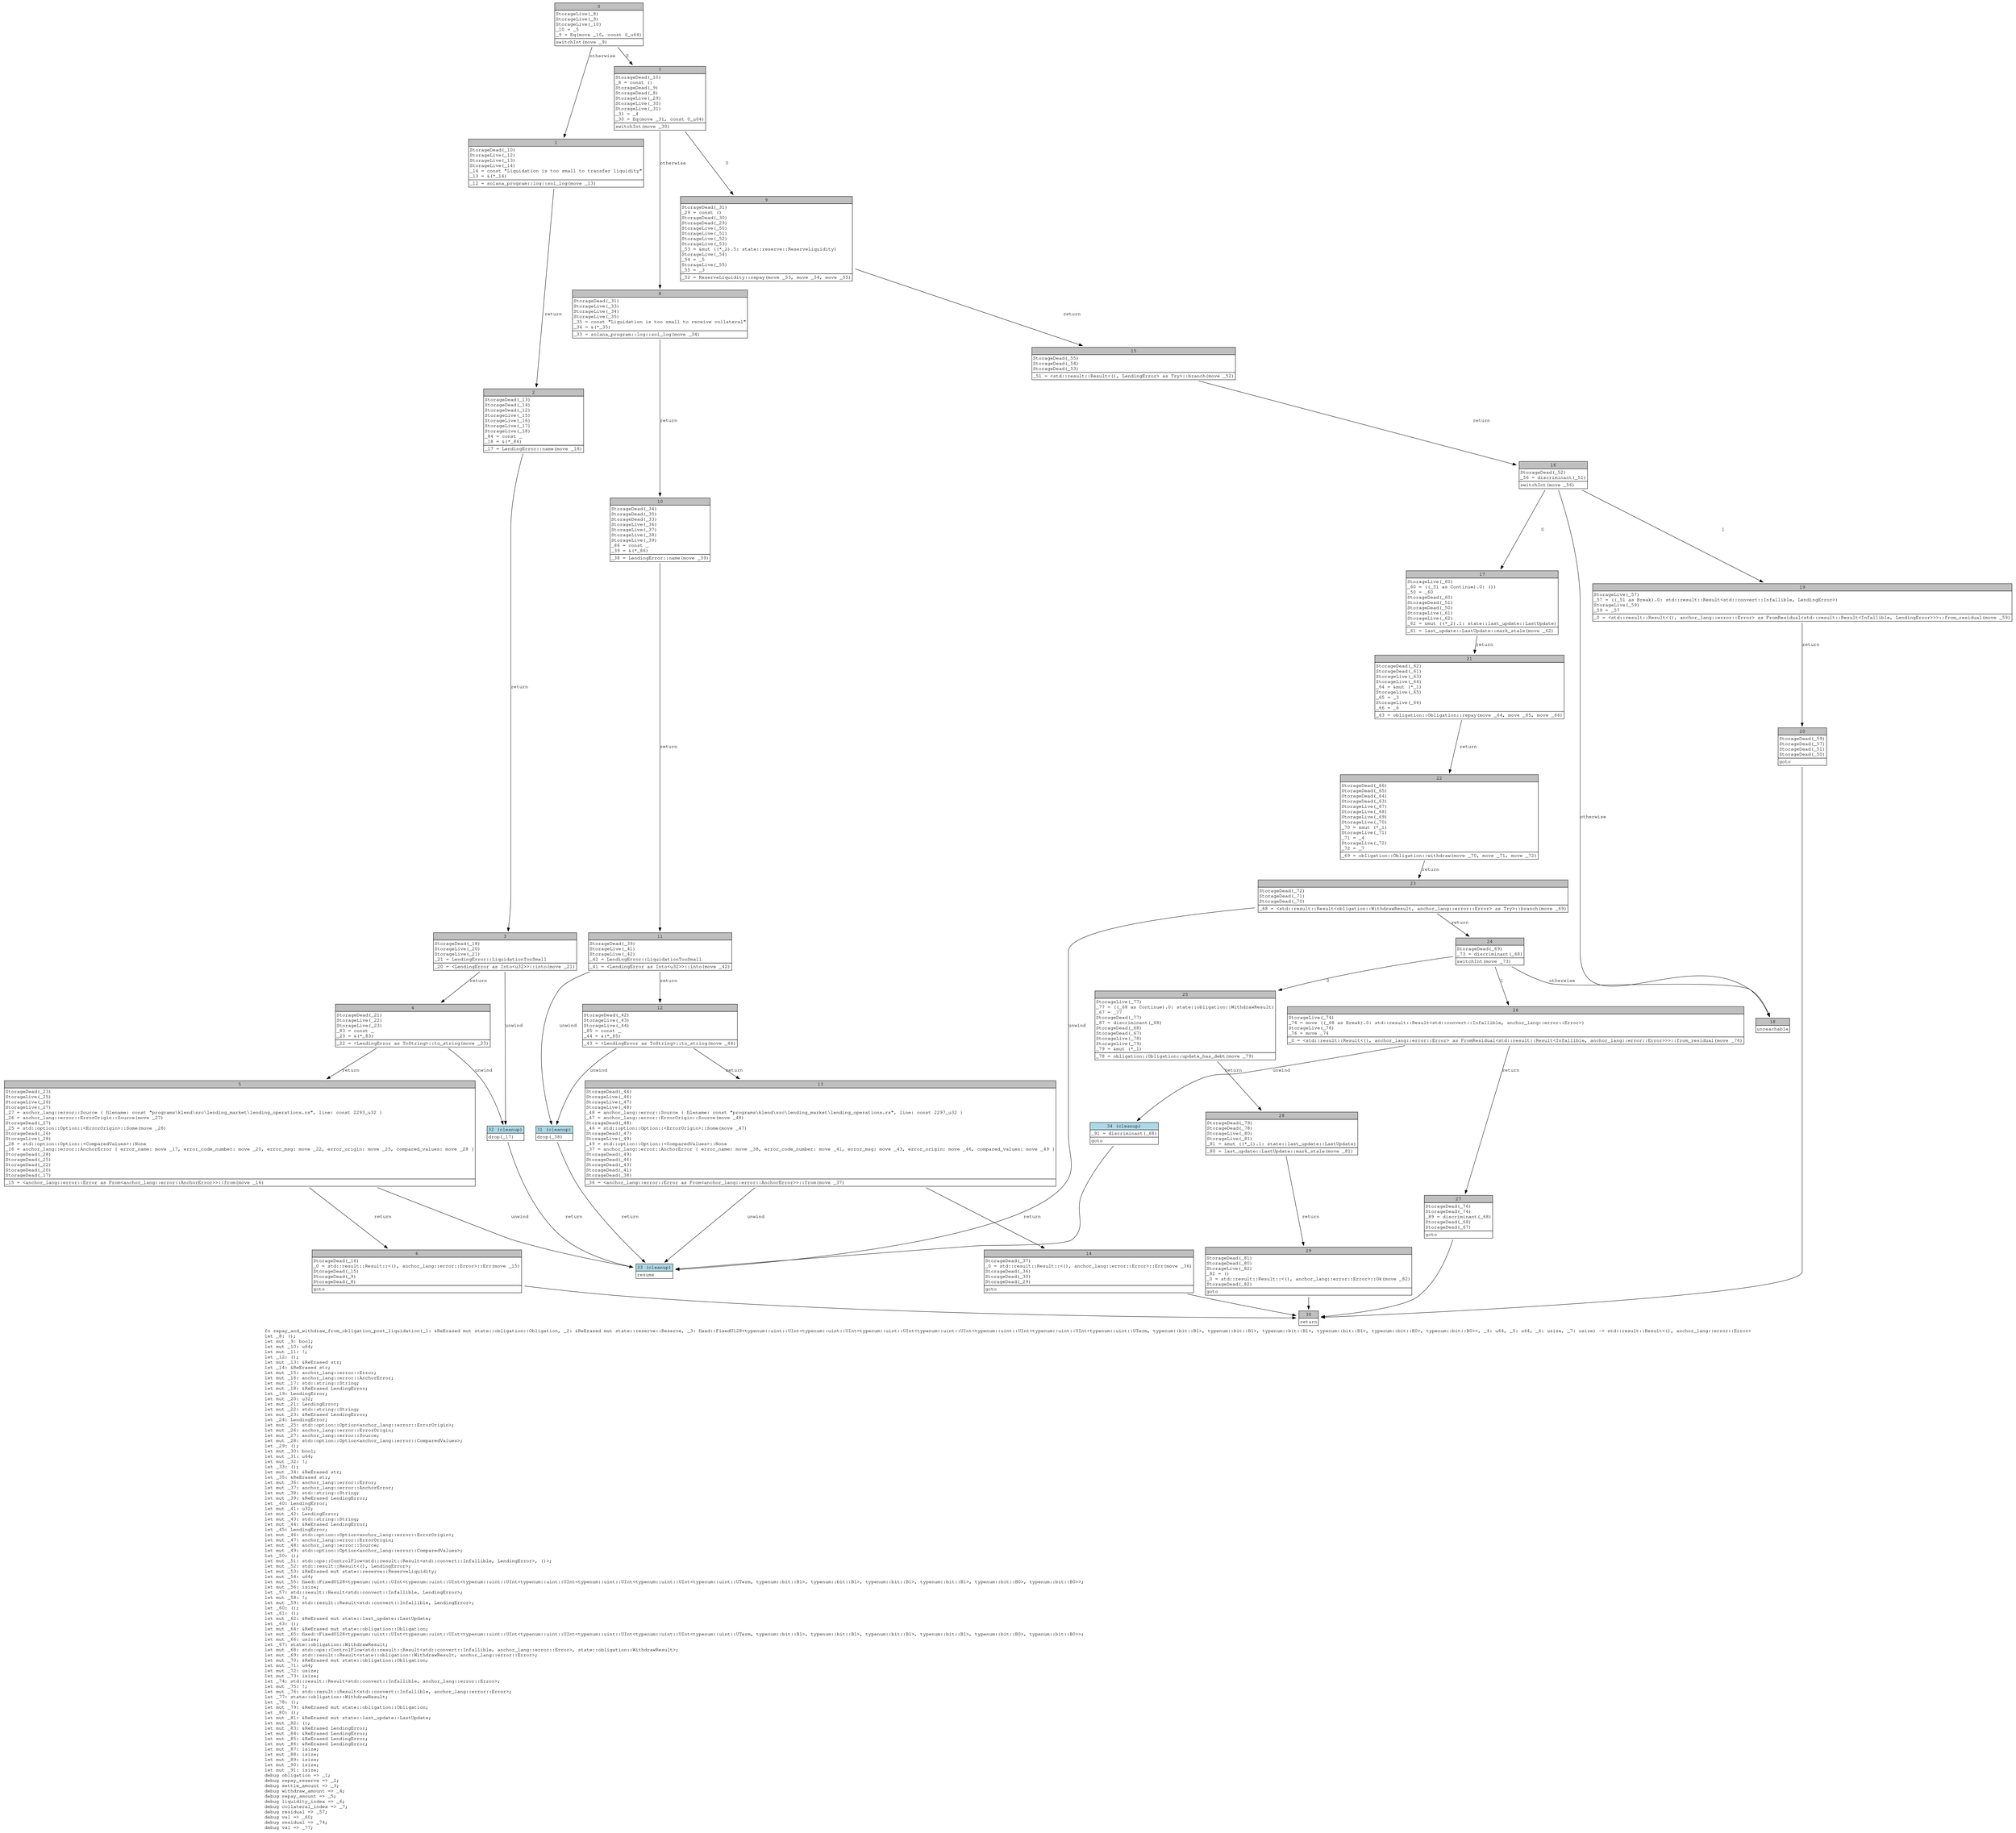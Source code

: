 digraph Mir_0_1354 {
    graph [fontname="Courier, monospace"];
    node [fontname="Courier, monospace"];
    edge [fontname="Courier, monospace"];
    label=<fn repay_and_withdraw_from_obligation_post_liquidation(_1: &amp;ReErased mut state::obligation::Obligation, _2: &amp;ReErased mut state::reserve::Reserve, _3: fixed::FixedU128&lt;typenum::uint::UInt&lt;typenum::uint::UInt&lt;typenum::uint::UInt&lt;typenum::uint::UInt&lt;typenum::uint::UInt&lt;typenum::uint::UInt&lt;typenum::uint::UTerm, typenum::bit::B1&gt;, typenum::bit::B1&gt;, typenum::bit::B1&gt;, typenum::bit::B1&gt;, typenum::bit::B0&gt;, typenum::bit::B0&gt;&gt;, _4: u64, _5: u64, _6: usize, _7: usize) -&gt; std::result::Result&lt;(), anchor_lang::error::Error&gt;<br align="left"/>let _8: ();<br align="left"/>let mut _9: bool;<br align="left"/>let mut _10: u64;<br align="left"/>let mut _11: !;<br align="left"/>let _12: ();<br align="left"/>let mut _13: &amp;ReErased str;<br align="left"/>let _14: &amp;ReErased str;<br align="left"/>let mut _15: anchor_lang::error::Error;<br align="left"/>let mut _16: anchor_lang::error::AnchorError;<br align="left"/>let mut _17: std::string::String;<br align="left"/>let mut _18: &amp;ReErased LendingError;<br align="left"/>let _19: LendingError;<br align="left"/>let mut _20: u32;<br align="left"/>let mut _21: LendingError;<br align="left"/>let mut _22: std::string::String;<br align="left"/>let mut _23: &amp;ReErased LendingError;<br align="left"/>let _24: LendingError;<br align="left"/>let mut _25: std::option::Option&lt;anchor_lang::error::ErrorOrigin&gt;;<br align="left"/>let mut _26: anchor_lang::error::ErrorOrigin;<br align="left"/>let mut _27: anchor_lang::error::Source;<br align="left"/>let mut _28: std::option::Option&lt;anchor_lang::error::ComparedValues&gt;;<br align="left"/>let _29: ();<br align="left"/>let mut _30: bool;<br align="left"/>let mut _31: u64;<br align="left"/>let mut _32: !;<br align="left"/>let _33: ();<br align="left"/>let mut _34: &amp;ReErased str;<br align="left"/>let _35: &amp;ReErased str;<br align="left"/>let mut _36: anchor_lang::error::Error;<br align="left"/>let mut _37: anchor_lang::error::AnchorError;<br align="left"/>let mut _38: std::string::String;<br align="left"/>let mut _39: &amp;ReErased LendingError;<br align="left"/>let _40: LendingError;<br align="left"/>let mut _41: u32;<br align="left"/>let mut _42: LendingError;<br align="left"/>let mut _43: std::string::String;<br align="left"/>let mut _44: &amp;ReErased LendingError;<br align="left"/>let _45: LendingError;<br align="left"/>let mut _46: std::option::Option&lt;anchor_lang::error::ErrorOrigin&gt;;<br align="left"/>let mut _47: anchor_lang::error::ErrorOrigin;<br align="left"/>let mut _48: anchor_lang::error::Source;<br align="left"/>let mut _49: std::option::Option&lt;anchor_lang::error::ComparedValues&gt;;<br align="left"/>let _50: ();<br align="left"/>let mut _51: std::ops::ControlFlow&lt;std::result::Result&lt;std::convert::Infallible, LendingError&gt;, ()&gt;;<br align="left"/>let mut _52: std::result::Result&lt;(), LendingError&gt;;<br align="left"/>let mut _53: &amp;ReErased mut state::reserve::ReserveLiquidity;<br align="left"/>let mut _54: u64;<br align="left"/>let mut _55: fixed::FixedU128&lt;typenum::uint::UInt&lt;typenum::uint::UInt&lt;typenum::uint::UInt&lt;typenum::uint::UInt&lt;typenum::uint::UInt&lt;typenum::uint::UInt&lt;typenum::uint::UTerm, typenum::bit::B1&gt;, typenum::bit::B1&gt;, typenum::bit::B1&gt;, typenum::bit::B1&gt;, typenum::bit::B0&gt;, typenum::bit::B0&gt;&gt;;<br align="left"/>let mut _56: isize;<br align="left"/>let _57: std::result::Result&lt;std::convert::Infallible, LendingError&gt;;<br align="left"/>let mut _58: !;<br align="left"/>let mut _59: std::result::Result&lt;std::convert::Infallible, LendingError&gt;;<br align="left"/>let _60: ();<br align="left"/>let _61: ();<br align="left"/>let mut _62: &amp;ReErased mut state::last_update::LastUpdate;<br align="left"/>let _63: ();<br align="left"/>let mut _64: &amp;ReErased mut state::obligation::Obligation;<br align="left"/>let mut _65: fixed::FixedU128&lt;typenum::uint::UInt&lt;typenum::uint::UInt&lt;typenum::uint::UInt&lt;typenum::uint::UInt&lt;typenum::uint::UInt&lt;typenum::uint::UInt&lt;typenum::uint::UTerm, typenum::bit::B1&gt;, typenum::bit::B1&gt;, typenum::bit::B1&gt;, typenum::bit::B1&gt;, typenum::bit::B0&gt;, typenum::bit::B0&gt;&gt;;<br align="left"/>let mut _66: usize;<br align="left"/>let _67: state::obligation::WithdrawResult;<br align="left"/>let mut _68: std::ops::ControlFlow&lt;std::result::Result&lt;std::convert::Infallible, anchor_lang::error::Error&gt;, state::obligation::WithdrawResult&gt;;<br align="left"/>let mut _69: std::result::Result&lt;state::obligation::WithdrawResult, anchor_lang::error::Error&gt;;<br align="left"/>let mut _70: &amp;ReErased mut state::obligation::Obligation;<br align="left"/>let mut _71: u64;<br align="left"/>let mut _72: usize;<br align="left"/>let mut _73: isize;<br align="left"/>let _74: std::result::Result&lt;std::convert::Infallible, anchor_lang::error::Error&gt;;<br align="left"/>let mut _75: !;<br align="left"/>let mut _76: std::result::Result&lt;std::convert::Infallible, anchor_lang::error::Error&gt;;<br align="left"/>let _77: state::obligation::WithdrawResult;<br align="left"/>let _78: ();<br align="left"/>let mut _79: &amp;ReErased mut state::obligation::Obligation;<br align="left"/>let _80: ();<br align="left"/>let mut _81: &amp;ReErased mut state::last_update::LastUpdate;<br align="left"/>let mut _82: ();<br align="left"/>let mut _83: &amp;ReErased LendingError;<br align="left"/>let mut _84: &amp;ReErased LendingError;<br align="left"/>let mut _85: &amp;ReErased LendingError;<br align="left"/>let mut _86: &amp;ReErased LendingError;<br align="left"/>let mut _87: isize;<br align="left"/>let mut _88: isize;<br align="left"/>let mut _89: isize;<br align="left"/>let mut _90: isize;<br align="left"/>let mut _91: isize;<br align="left"/>debug obligation =&gt; _1;<br align="left"/>debug repay_reserve =&gt; _2;<br align="left"/>debug settle_amount =&gt; _3;<br align="left"/>debug withdraw_amount =&gt; _4;<br align="left"/>debug repay_amount =&gt; _5;<br align="left"/>debug liquidity_index =&gt; _6;<br align="left"/>debug collateral_index =&gt; _7;<br align="left"/>debug residual =&gt; _57;<br align="left"/>debug val =&gt; _60;<br align="left"/>debug residual =&gt; _74;<br align="left"/>debug val =&gt; _77;<br align="left"/>>;
    bb0__0_1354 [shape="none", label=<<table border="0" cellborder="1" cellspacing="0"><tr><td bgcolor="gray" align="center" colspan="1">0</td></tr><tr><td align="left" balign="left">StorageLive(_8)<br/>StorageLive(_9)<br/>StorageLive(_10)<br/>_10 = _5<br/>_9 = Eq(move _10, const 0_u64)<br/></td></tr><tr><td align="left">switchInt(move _9)</td></tr></table>>];
    bb1__0_1354 [shape="none", label=<<table border="0" cellborder="1" cellspacing="0"><tr><td bgcolor="gray" align="center" colspan="1">1</td></tr><tr><td align="left" balign="left">StorageDead(_10)<br/>StorageLive(_12)<br/>StorageLive(_13)<br/>StorageLive(_14)<br/>_14 = const &quot;Liquidation is too small to transfer liquidity&quot;<br/>_13 = &amp;(*_14)<br/></td></tr><tr><td align="left">_12 = solana_program::log::sol_log(move _13)</td></tr></table>>];
    bb2__0_1354 [shape="none", label=<<table border="0" cellborder="1" cellspacing="0"><tr><td bgcolor="gray" align="center" colspan="1">2</td></tr><tr><td align="left" balign="left">StorageDead(_13)<br/>StorageDead(_14)<br/>StorageDead(_12)<br/>StorageLive(_15)<br/>StorageLive(_16)<br/>StorageLive(_17)<br/>StorageLive(_18)<br/>_84 = const _<br/>_18 = &amp;(*_84)<br/></td></tr><tr><td align="left">_17 = LendingError::name(move _18)</td></tr></table>>];
    bb3__0_1354 [shape="none", label=<<table border="0" cellborder="1" cellspacing="0"><tr><td bgcolor="gray" align="center" colspan="1">3</td></tr><tr><td align="left" balign="left">StorageDead(_18)<br/>StorageLive(_20)<br/>StorageLive(_21)<br/>_21 = LendingError::LiquidationTooSmall<br/></td></tr><tr><td align="left">_20 = &lt;LendingError as Into&lt;u32&gt;&gt;::into(move _21)</td></tr></table>>];
    bb4__0_1354 [shape="none", label=<<table border="0" cellborder="1" cellspacing="0"><tr><td bgcolor="gray" align="center" colspan="1">4</td></tr><tr><td align="left" balign="left">StorageDead(_21)<br/>StorageLive(_22)<br/>StorageLive(_23)<br/>_83 = const _<br/>_23 = &amp;(*_83)<br/></td></tr><tr><td align="left">_22 = &lt;LendingError as ToString&gt;::to_string(move _23)</td></tr></table>>];
    bb5__0_1354 [shape="none", label=<<table border="0" cellborder="1" cellspacing="0"><tr><td bgcolor="gray" align="center" colspan="1">5</td></tr><tr><td align="left" balign="left">StorageDead(_23)<br/>StorageLive(_25)<br/>StorageLive(_26)<br/>StorageLive(_27)<br/>_27 = anchor_lang::error::Source { filename: const &quot;programs\\klend\\src\\lending_market\\lending_operations.rs&quot;, line: const 2293_u32 }<br/>_26 = anchor_lang::error::ErrorOrigin::Source(move _27)<br/>StorageDead(_27)<br/>_25 = std::option::Option::&lt;ErrorOrigin&gt;::Some(move _26)<br/>StorageDead(_26)<br/>StorageLive(_28)<br/>_28 = std::option::Option::&lt;ComparedValues&gt;::None<br/>_16 = anchor_lang::error::AnchorError { error_name: move _17, error_code_number: move _20, error_msg: move _22, error_origin: move _25, compared_values: move _28 }<br/>StorageDead(_28)<br/>StorageDead(_25)<br/>StorageDead(_22)<br/>StorageDead(_20)<br/>StorageDead(_17)<br/></td></tr><tr><td align="left">_15 = &lt;anchor_lang::error::Error as From&lt;anchor_lang::error::AnchorError&gt;&gt;::from(move _16)</td></tr></table>>];
    bb6__0_1354 [shape="none", label=<<table border="0" cellborder="1" cellspacing="0"><tr><td bgcolor="gray" align="center" colspan="1">6</td></tr><tr><td align="left" balign="left">StorageDead(_16)<br/>_0 = std::result::Result::&lt;(), anchor_lang::error::Error&gt;::Err(move _15)<br/>StorageDead(_15)<br/>StorageDead(_9)<br/>StorageDead(_8)<br/></td></tr><tr><td align="left">goto</td></tr></table>>];
    bb7__0_1354 [shape="none", label=<<table border="0" cellborder="1" cellspacing="0"><tr><td bgcolor="gray" align="center" colspan="1">7</td></tr><tr><td align="left" balign="left">StorageDead(_10)<br/>_8 = const ()<br/>StorageDead(_9)<br/>StorageDead(_8)<br/>StorageLive(_29)<br/>StorageLive(_30)<br/>StorageLive(_31)<br/>_31 = _4<br/>_30 = Eq(move _31, const 0_u64)<br/></td></tr><tr><td align="left">switchInt(move _30)</td></tr></table>>];
    bb8__0_1354 [shape="none", label=<<table border="0" cellborder="1" cellspacing="0"><tr><td bgcolor="gray" align="center" colspan="1">8</td></tr><tr><td align="left" balign="left">StorageDead(_31)<br/>StorageLive(_33)<br/>StorageLive(_34)<br/>StorageLive(_35)<br/>_35 = const &quot;Liquidation is too small to receive collateral&quot;<br/>_34 = &amp;(*_35)<br/></td></tr><tr><td align="left">_33 = solana_program::log::sol_log(move _34)</td></tr></table>>];
    bb9__0_1354 [shape="none", label=<<table border="0" cellborder="1" cellspacing="0"><tr><td bgcolor="gray" align="center" colspan="1">9</td></tr><tr><td align="left" balign="left">StorageDead(_31)<br/>_29 = const ()<br/>StorageDead(_30)<br/>StorageDead(_29)<br/>StorageLive(_50)<br/>StorageLive(_51)<br/>StorageLive(_52)<br/>StorageLive(_53)<br/>_53 = &amp;mut ((*_2).5: state::reserve::ReserveLiquidity)<br/>StorageLive(_54)<br/>_54 = _5<br/>StorageLive(_55)<br/>_55 = _3<br/></td></tr><tr><td align="left">_52 = ReserveLiquidity::repay(move _53, move _54, move _55)</td></tr></table>>];
    bb10__0_1354 [shape="none", label=<<table border="0" cellborder="1" cellspacing="0"><tr><td bgcolor="gray" align="center" colspan="1">10</td></tr><tr><td align="left" balign="left">StorageDead(_34)<br/>StorageDead(_35)<br/>StorageDead(_33)<br/>StorageLive(_36)<br/>StorageLive(_37)<br/>StorageLive(_38)<br/>StorageLive(_39)<br/>_86 = const _<br/>_39 = &amp;(*_86)<br/></td></tr><tr><td align="left">_38 = LendingError::name(move _39)</td></tr></table>>];
    bb11__0_1354 [shape="none", label=<<table border="0" cellborder="1" cellspacing="0"><tr><td bgcolor="gray" align="center" colspan="1">11</td></tr><tr><td align="left" balign="left">StorageDead(_39)<br/>StorageLive(_41)<br/>StorageLive(_42)<br/>_42 = LendingError::LiquidationTooSmall<br/></td></tr><tr><td align="left">_41 = &lt;LendingError as Into&lt;u32&gt;&gt;::into(move _42)</td></tr></table>>];
    bb12__0_1354 [shape="none", label=<<table border="0" cellborder="1" cellspacing="0"><tr><td bgcolor="gray" align="center" colspan="1">12</td></tr><tr><td align="left" balign="left">StorageDead(_42)<br/>StorageLive(_43)<br/>StorageLive(_44)<br/>_85 = const _<br/>_44 = &amp;(*_85)<br/></td></tr><tr><td align="left">_43 = &lt;LendingError as ToString&gt;::to_string(move _44)</td></tr></table>>];
    bb13__0_1354 [shape="none", label=<<table border="0" cellborder="1" cellspacing="0"><tr><td bgcolor="gray" align="center" colspan="1">13</td></tr><tr><td align="left" balign="left">StorageDead(_44)<br/>StorageLive(_46)<br/>StorageLive(_47)<br/>StorageLive(_48)<br/>_48 = anchor_lang::error::Source { filename: const &quot;programs\\klend\\src\\lending_market\\lending_operations.rs&quot;, line: const 2297_u32 }<br/>_47 = anchor_lang::error::ErrorOrigin::Source(move _48)<br/>StorageDead(_48)<br/>_46 = std::option::Option::&lt;ErrorOrigin&gt;::Some(move _47)<br/>StorageDead(_47)<br/>StorageLive(_49)<br/>_49 = std::option::Option::&lt;ComparedValues&gt;::None<br/>_37 = anchor_lang::error::AnchorError { error_name: move _38, error_code_number: move _41, error_msg: move _43, error_origin: move _46, compared_values: move _49 }<br/>StorageDead(_49)<br/>StorageDead(_46)<br/>StorageDead(_43)<br/>StorageDead(_41)<br/>StorageDead(_38)<br/></td></tr><tr><td align="left">_36 = &lt;anchor_lang::error::Error as From&lt;anchor_lang::error::AnchorError&gt;&gt;::from(move _37)</td></tr></table>>];
    bb14__0_1354 [shape="none", label=<<table border="0" cellborder="1" cellspacing="0"><tr><td bgcolor="gray" align="center" colspan="1">14</td></tr><tr><td align="left" balign="left">StorageDead(_37)<br/>_0 = std::result::Result::&lt;(), anchor_lang::error::Error&gt;::Err(move _36)<br/>StorageDead(_36)<br/>StorageDead(_30)<br/>StorageDead(_29)<br/></td></tr><tr><td align="left">goto</td></tr></table>>];
    bb15__0_1354 [shape="none", label=<<table border="0" cellborder="1" cellspacing="0"><tr><td bgcolor="gray" align="center" colspan="1">15</td></tr><tr><td align="left" balign="left">StorageDead(_55)<br/>StorageDead(_54)<br/>StorageDead(_53)<br/></td></tr><tr><td align="left">_51 = &lt;std::result::Result&lt;(), LendingError&gt; as Try&gt;::branch(move _52)</td></tr></table>>];
    bb16__0_1354 [shape="none", label=<<table border="0" cellborder="1" cellspacing="0"><tr><td bgcolor="gray" align="center" colspan="1">16</td></tr><tr><td align="left" balign="left">StorageDead(_52)<br/>_56 = discriminant(_51)<br/></td></tr><tr><td align="left">switchInt(move _56)</td></tr></table>>];
    bb17__0_1354 [shape="none", label=<<table border="0" cellborder="1" cellspacing="0"><tr><td bgcolor="gray" align="center" colspan="1">17</td></tr><tr><td align="left" balign="left">StorageLive(_60)<br/>_60 = ((_51 as Continue).0: ())<br/>_50 = _60<br/>StorageDead(_60)<br/>StorageDead(_51)<br/>StorageDead(_50)<br/>StorageLive(_61)<br/>StorageLive(_62)<br/>_62 = &amp;mut ((*_2).1: state::last_update::LastUpdate)<br/></td></tr><tr><td align="left">_61 = last_update::LastUpdate::mark_stale(move _62)</td></tr></table>>];
    bb18__0_1354 [shape="none", label=<<table border="0" cellborder="1" cellspacing="0"><tr><td bgcolor="gray" align="center" colspan="1">18</td></tr><tr><td align="left">unreachable</td></tr></table>>];
    bb19__0_1354 [shape="none", label=<<table border="0" cellborder="1" cellspacing="0"><tr><td bgcolor="gray" align="center" colspan="1">19</td></tr><tr><td align="left" balign="left">StorageLive(_57)<br/>_57 = ((_51 as Break).0: std::result::Result&lt;std::convert::Infallible, LendingError&gt;)<br/>StorageLive(_59)<br/>_59 = _57<br/></td></tr><tr><td align="left">_0 = &lt;std::result::Result&lt;(), anchor_lang::error::Error&gt; as FromResidual&lt;std::result::Result&lt;Infallible, LendingError&gt;&gt;&gt;::from_residual(move _59)</td></tr></table>>];
    bb20__0_1354 [shape="none", label=<<table border="0" cellborder="1" cellspacing="0"><tr><td bgcolor="gray" align="center" colspan="1">20</td></tr><tr><td align="left" balign="left">StorageDead(_59)<br/>StorageDead(_57)<br/>StorageDead(_51)<br/>StorageDead(_50)<br/></td></tr><tr><td align="left">goto</td></tr></table>>];
    bb21__0_1354 [shape="none", label=<<table border="0" cellborder="1" cellspacing="0"><tr><td bgcolor="gray" align="center" colspan="1">21</td></tr><tr><td align="left" balign="left">StorageDead(_62)<br/>StorageDead(_61)<br/>StorageLive(_63)<br/>StorageLive(_64)<br/>_64 = &amp;mut (*_1)<br/>StorageLive(_65)<br/>_65 = _3<br/>StorageLive(_66)<br/>_66 = _6<br/></td></tr><tr><td align="left">_63 = obligation::Obligation::repay(move _64, move _65, move _66)</td></tr></table>>];
    bb22__0_1354 [shape="none", label=<<table border="0" cellborder="1" cellspacing="0"><tr><td bgcolor="gray" align="center" colspan="1">22</td></tr><tr><td align="left" balign="left">StorageDead(_66)<br/>StorageDead(_65)<br/>StorageDead(_64)<br/>StorageDead(_63)<br/>StorageLive(_67)<br/>StorageLive(_68)<br/>StorageLive(_69)<br/>StorageLive(_70)<br/>_70 = &amp;mut (*_1)<br/>StorageLive(_71)<br/>_71 = _4<br/>StorageLive(_72)<br/>_72 = _7<br/></td></tr><tr><td align="left">_69 = obligation::Obligation::withdraw(move _70, move _71, move _72)</td></tr></table>>];
    bb23__0_1354 [shape="none", label=<<table border="0" cellborder="1" cellspacing="0"><tr><td bgcolor="gray" align="center" colspan="1">23</td></tr><tr><td align="left" balign="left">StorageDead(_72)<br/>StorageDead(_71)<br/>StorageDead(_70)<br/></td></tr><tr><td align="left">_68 = &lt;std::result::Result&lt;obligation::WithdrawResult, anchor_lang::error::Error&gt; as Try&gt;::branch(move _69)</td></tr></table>>];
    bb24__0_1354 [shape="none", label=<<table border="0" cellborder="1" cellspacing="0"><tr><td bgcolor="gray" align="center" colspan="1">24</td></tr><tr><td align="left" balign="left">StorageDead(_69)<br/>_73 = discriminant(_68)<br/></td></tr><tr><td align="left">switchInt(move _73)</td></tr></table>>];
    bb25__0_1354 [shape="none", label=<<table border="0" cellborder="1" cellspacing="0"><tr><td bgcolor="gray" align="center" colspan="1">25</td></tr><tr><td align="left" balign="left">StorageLive(_77)<br/>_77 = ((_68 as Continue).0: state::obligation::WithdrawResult)<br/>_67 = _77<br/>StorageDead(_77)<br/>_87 = discriminant(_68)<br/>StorageDead(_68)<br/>StorageDead(_67)<br/>StorageLive(_78)<br/>StorageLive(_79)<br/>_79 = &amp;mut (*_1)<br/></td></tr><tr><td align="left">_78 = obligation::Obligation::update_has_debt(move _79)</td></tr></table>>];
    bb26__0_1354 [shape="none", label=<<table border="0" cellborder="1" cellspacing="0"><tr><td bgcolor="gray" align="center" colspan="1">26</td></tr><tr><td align="left" balign="left">StorageLive(_74)<br/>_74 = move ((_68 as Break).0: std::result::Result&lt;std::convert::Infallible, anchor_lang::error::Error&gt;)<br/>StorageLive(_76)<br/>_76 = move _74<br/></td></tr><tr><td align="left">_0 = &lt;std::result::Result&lt;(), anchor_lang::error::Error&gt; as FromResidual&lt;std::result::Result&lt;Infallible, anchor_lang::error::Error&gt;&gt;&gt;::from_residual(move _76)</td></tr></table>>];
    bb27__0_1354 [shape="none", label=<<table border="0" cellborder="1" cellspacing="0"><tr><td bgcolor="gray" align="center" colspan="1">27</td></tr><tr><td align="left" balign="left">StorageDead(_76)<br/>StorageDead(_74)<br/>_89 = discriminant(_68)<br/>StorageDead(_68)<br/>StorageDead(_67)<br/></td></tr><tr><td align="left">goto</td></tr></table>>];
    bb28__0_1354 [shape="none", label=<<table border="0" cellborder="1" cellspacing="0"><tr><td bgcolor="gray" align="center" colspan="1">28</td></tr><tr><td align="left" balign="left">StorageDead(_79)<br/>StorageDead(_78)<br/>StorageLive(_80)<br/>StorageLive(_81)<br/>_81 = &amp;mut ((*_1).1: state::last_update::LastUpdate)<br/></td></tr><tr><td align="left">_80 = last_update::LastUpdate::mark_stale(move _81)</td></tr></table>>];
    bb29__0_1354 [shape="none", label=<<table border="0" cellborder="1" cellspacing="0"><tr><td bgcolor="gray" align="center" colspan="1">29</td></tr><tr><td align="left" balign="left">StorageDead(_81)<br/>StorageDead(_80)<br/>StorageLive(_82)<br/>_82 = ()<br/>_0 = std::result::Result::&lt;(), anchor_lang::error::Error&gt;::Ok(move _82)<br/>StorageDead(_82)<br/></td></tr><tr><td align="left">goto</td></tr></table>>];
    bb30__0_1354 [shape="none", label=<<table border="0" cellborder="1" cellspacing="0"><tr><td bgcolor="gray" align="center" colspan="1">30</td></tr><tr><td align="left">return</td></tr></table>>];
    bb31__0_1354 [shape="none", label=<<table border="0" cellborder="1" cellspacing="0"><tr><td bgcolor="lightblue" align="center" colspan="1">31 (cleanup)</td></tr><tr><td align="left">drop(_38)</td></tr></table>>];
    bb32__0_1354 [shape="none", label=<<table border="0" cellborder="1" cellspacing="0"><tr><td bgcolor="lightblue" align="center" colspan="1">32 (cleanup)</td></tr><tr><td align="left">drop(_17)</td></tr></table>>];
    bb33__0_1354 [shape="none", label=<<table border="0" cellborder="1" cellspacing="0"><tr><td bgcolor="lightblue" align="center" colspan="1">33 (cleanup)</td></tr><tr><td align="left">resume</td></tr></table>>];
    bb34__0_1354 [shape="none", label=<<table border="0" cellborder="1" cellspacing="0"><tr><td bgcolor="lightblue" align="center" colspan="1">34 (cleanup)</td></tr><tr><td align="left" balign="left">_91 = discriminant(_68)<br/></td></tr><tr><td align="left">goto</td></tr></table>>];
    bb0__0_1354 -> bb7__0_1354 [label="0"];
    bb0__0_1354 -> bb1__0_1354 [label="otherwise"];
    bb1__0_1354 -> bb2__0_1354 [label="return"];
    bb2__0_1354 -> bb3__0_1354 [label="return"];
    bb3__0_1354 -> bb4__0_1354 [label="return"];
    bb3__0_1354 -> bb32__0_1354 [label="unwind"];
    bb4__0_1354 -> bb5__0_1354 [label="return"];
    bb4__0_1354 -> bb32__0_1354 [label="unwind"];
    bb5__0_1354 -> bb6__0_1354 [label="return"];
    bb5__0_1354 -> bb33__0_1354 [label="unwind"];
    bb6__0_1354 -> bb30__0_1354 [label=""];
    bb7__0_1354 -> bb9__0_1354 [label="0"];
    bb7__0_1354 -> bb8__0_1354 [label="otherwise"];
    bb8__0_1354 -> bb10__0_1354 [label="return"];
    bb9__0_1354 -> bb15__0_1354 [label="return"];
    bb10__0_1354 -> bb11__0_1354 [label="return"];
    bb11__0_1354 -> bb12__0_1354 [label="return"];
    bb11__0_1354 -> bb31__0_1354 [label="unwind"];
    bb12__0_1354 -> bb13__0_1354 [label="return"];
    bb12__0_1354 -> bb31__0_1354 [label="unwind"];
    bb13__0_1354 -> bb14__0_1354 [label="return"];
    bb13__0_1354 -> bb33__0_1354 [label="unwind"];
    bb14__0_1354 -> bb30__0_1354 [label=""];
    bb15__0_1354 -> bb16__0_1354 [label="return"];
    bb16__0_1354 -> bb17__0_1354 [label="0"];
    bb16__0_1354 -> bb19__0_1354 [label="1"];
    bb16__0_1354 -> bb18__0_1354 [label="otherwise"];
    bb17__0_1354 -> bb21__0_1354 [label="return"];
    bb19__0_1354 -> bb20__0_1354 [label="return"];
    bb20__0_1354 -> bb30__0_1354 [label=""];
    bb21__0_1354 -> bb22__0_1354 [label="return"];
    bb22__0_1354 -> bb23__0_1354 [label="return"];
    bb23__0_1354 -> bb24__0_1354 [label="return"];
    bb23__0_1354 -> bb33__0_1354 [label="unwind"];
    bb24__0_1354 -> bb25__0_1354 [label="0"];
    bb24__0_1354 -> bb26__0_1354 [label="1"];
    bb24__0_1354 -> bb18__0_1354 [label="otherwise"];
    bb25__0_1354 -> bb28__0_1354 [label="return"];
    bb26__0_1354 -> bb27__0_1354 [label="return"];
    bb26__0_1354 -> bb34__0_1354 [label="unwind"];
    bb27__0_1354 -> bb30__0_1354 [label=""];
    bb28__0_1354 -> bb29__0_1354 [label="return"];
    bb29__0_1354 -> bb30__0_1354 [label=""];
    bb31__0_1354 -> bb33__0_1354 [label="return"];
    bb32__0_1354 -> bb33__0_1354 [label="return"];
    bb34__0_1354 -> bb33__0_1354 [label=""];
}
